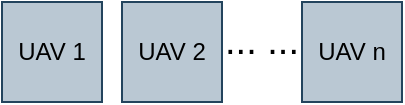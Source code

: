 <mxfile version="14.8.0" type="github">
  <diagram id="NMWIawbUOysrmcAo3rH0" name="Page-1">
    <mxGraphModel dx="609" dy="335" grid="1" gridSize="10" guides="1" tooltips="1" connect="1" arrows="1" fold="1" page="1" pageScale="1" pageWidth="1169" pageHeight="827" math="0" shadow="0">
      <root>
        <mxCell id="0" />
        <mxCell id="1" parent="0" />
        <mxCell id="6EN68gSz8eEEFvAM6M62-51" value="UAV 1" style="rounded=0;whiteSpace=wrap;html=1;fillColor=#bac8d3;strokeColor=#23445d;" vertex="1" parent="1">
          <mxGeometry x="300" y="320" width="50" height="50" as="geometry" />
        </mxCell>
        <mxCell id="6EN68gSz8eEEFvAM6M62-52" value="UAV 2" style="rounded=0;whiteSpace=wrap;html=1;fillColor=#bac8d3;strokeColor=#23445d;" vertex="1" parent="1">
          <mxGeometry x="360" y="320" width="50" height="50" as="geometry" />
        </mxCell>
        <mxCell id="6EN68gSz8eEEFvAM6M62-53" value="UAV n" style="rounded=0;whiteSpace=wrap;html=1;fillColor=#bac8d3;strokeColor=#23445d;" vertex="1" parent="1">
          <mxGeometry x="450" y="320" width="50" height="50" as="geometry" />
        </mxCell>
        <mxCell id="6EN68gSz8eEEFvAM6M62-54" value="&lt;font style=&quot;font-size: 19px&quot;&gt;... ...&lt;/font&gt;" style="text;html=1;strokeColor=none;fillColor=none;align=center;verticalAlign=middle;whiteSpace=wrap;rounded=0;" vertex="1" parent="1">
          <mxGeometry x="410" y="330" width="40" height="20" as="geometry" />
        </mxCell>
      </root>
    </mxGraphModel>
  </diagram>
</mxfile>
